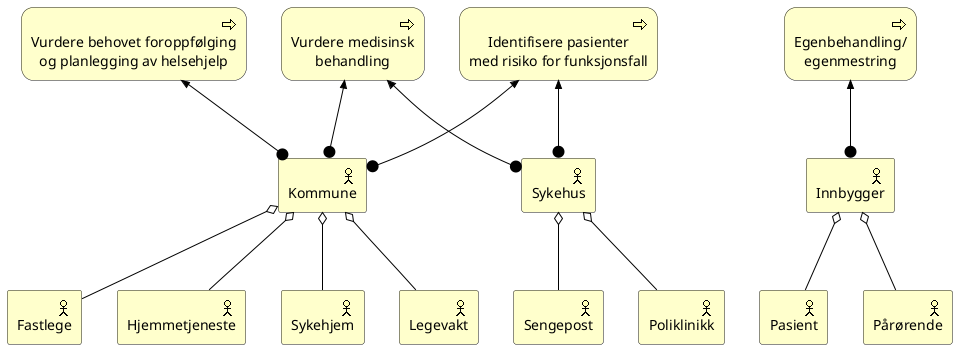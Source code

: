 @startuml
   !include <archimate/Archimate>
   Business_Actor(kommune, "Kommune")
   Business_Actor(sykehus, "Sykehus")
   Business_Actor(innbygger, "Innbygger")

   Business_Actor(fastlege, "Fastlege")
   Business_Actor(hjemme, "Hjemmetjeneste")
   Business_Actor(sykehjem, "Sykehjem")
   Business_Actor(legevakt, "Legevakt")

   Business_Actor(pasient, "Pasient")
   Business_Actor(parorende, "Pårørende")
   
   Business_Actor(seng, "Sengepost")
   Business_Actor(poli, "Poliklinikk")

   Rel_Aggregation(kommune, fastlege)
   Rel_Aggregation(kommune, hjemme)
   Rel_Aggregation(kommune, sykehjem)
   Rel_Aggregation(kommune, legevakt)

   Rel_Aggregation(innbygger, pasient)
   Rel_Aggregation(innbygger, parorende)

   Rel_Aggregation(sykehus, seng)
   Rel_Aggregation(sykehus, poli)

   Business_Process(identifiser, "Identifisere pasienter\nmed risiko for funksjonsfall")
   Business_Process(vurdere, "Vurdere behovet foroppfølging\nog planlegging av helsehjelp​")
   Business_Process(vurderem, "Vurdere medisinsk\nbehandling")
   Business_Process(egenbehandling, "Egenbehandling/\negenmestring")

   Rel_Assignment_Up(kommune, identifiser)
   Rel_Assignment_Up(innbygger, egenbehandling)
   Rel_Assignment_Up(kommune, vurdere)
   Rel_Assignment_Up(kommune, vurderem)
   Rel_Assignment_Up(sykehus, vurderem)
   Rel_Assignment_Up(sykehus, identifiser)
@enduml